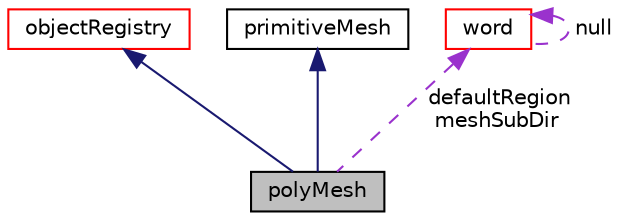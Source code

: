 digraph "polyMesh"
{
  bgcolor="transparent";
  edge [fontname="Helvetica",fontsize="10",labelfontname="Helvetica",labelfontsize="10"];
  node [fontname="Helvetica",fontsize="10",shape=record];
  Node1 [label="polyMesh",height=0.2,width=0.4,color="black", fillcolor="grey75", style="filled", fontcolor="black"];
  Node2 -> Node1 [dir="back",color="midnightblue",fontsize="10",style="solid",fontname="Helvetica"];
  Node2 [label="objectRegistry",height=0.2,width=0.4,color="red",URL="$a01729.html",tooltip="Registry of regIOobjects. "];
  Node3 -> Node1 [dir="back",color="midnightblue",fontsize="10",style="solid",fontname="Helvetica"];
  Node3 [label="primitiveMesh",height=0.2,width=0.4,color="black",URL="$a02013.html",tooltip="Cell-face mesh analysis engine. "];
  Node4 -> Node1 [dir="back",color="darkorchid3",fontsize="10",style="dashed",label=" defaultRegion\nmeshSubDir" ,fontname="Helvetica"];
  Node4 [label="word",height=0.2,width=0.4,color="red",URL="$a02981.html",tooltip="A class for handling words, derived from string. "];
  Node4 -> Node4 [dir="back",color="darkorchid3",fontsize="10",style="dashed",label=" null" ,fontname="Helvetica"];
}

